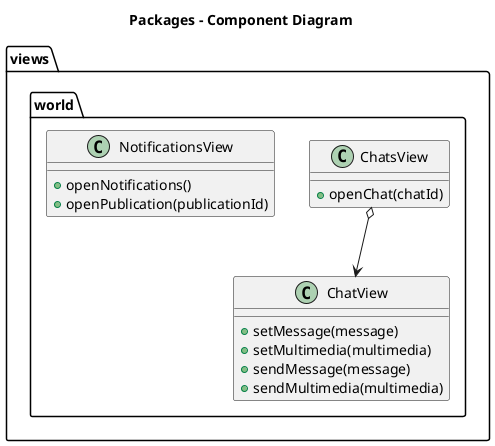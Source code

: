 @startuml

title Packages - Component Diagram

package views {

package world {
class ChatsView {
+ openChat(chatId)
}
ChatsView o--> ChatView
class ChatView {
+ setMessage(message)
+ setMultimedia(multimedia)
+ sendMessage(message)
+ sendMultimedia(multimedia)
}
class NotificationsView {
+ openNotifications()
+ openPublication(publicationId)
}
}

}

@enduml